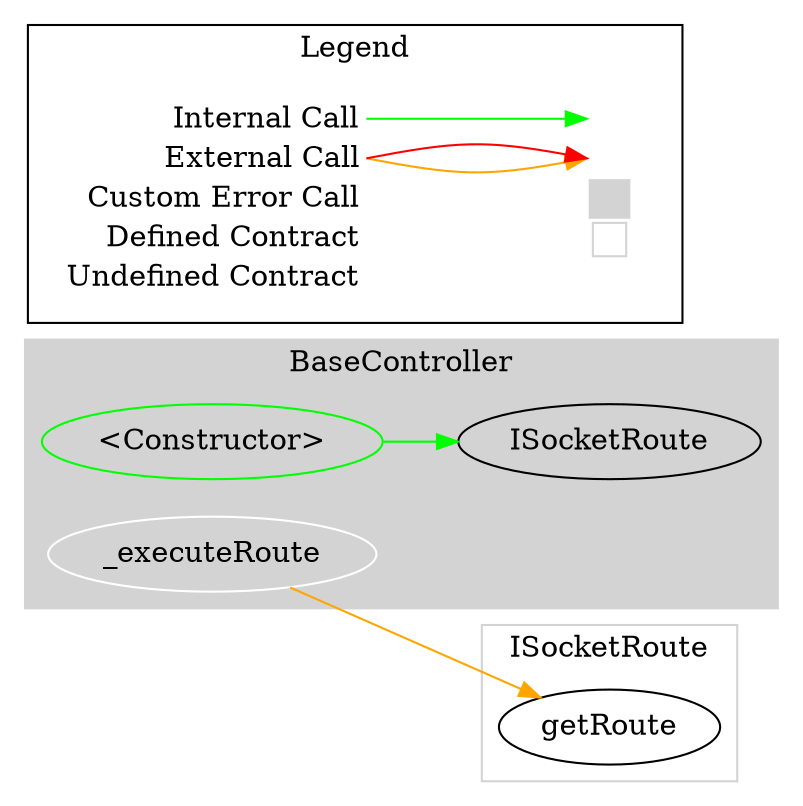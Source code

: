 digraph G {
  graph [ ratio = "auto", page = "100", compound =true ];
subgraph "clusterBaseController" {
  graph [ label = "BaseController", color = "lightgray", style = "filled", bgcolor = "lightgray" ];
  "BaseController.<Constructor>" [ label = "<Constructor>", color = "green" ];
  "BaseController._executeRoute" [ label = "_executeRoute", color = "white" ];
  "BaseController.ISocketRoute" [ label = "ISocketRoute" ];
}

subgraph "clusterISocketRoute" {
  graph [ label = "ISocketRoute", color = "lightgray" ];
  "ISocketRoute.getRoute" [ label = "getRoute" ];
}

  "BaseController.<Constructor>";
  "BaseController.ISocketRoute";
  "BaseController._executeRoute";
  "ISocketRoute.getRoute";
  "BaseController.<Constructor>" -> "BaseController.ISocketRoute" [ color = "green" ];
  "BaseController._executeRoute" -> "ISocketRoute.getRoute" [ color = "orange" ];


rankdir=LR
node [shape=plaintext]
subgraph cluster_01 { 
label = "Legend";
key [label=<<table border="0" cellpadding="2" cellspacing="0" cellborder="0">
  <tr><td align="right" port="i1">Internal Call</td></tr>
  <tr><td align="right" port="i2">External Call</td></tr>
  <tr><td align="right" port="i2">Custom Error Call</td></tr>
  <tr><td align="right" port="i3">Defined Contract</td></tr>
  <tr><td align="right" port="i4">Undefined Contract</td></tr>
  </table>>]
key2 [label=<<table border="0" cellpadding="2" cellspacing="0" cellborder="0">
  <tr><td port="i1">&nbsp;&nbsp;&nbsp;</td></tr>
  <tr><td port="i2">&nbsp;&nbsp;&nbsp;</td></tr>
  <tr><td port="i3" bgcolor="lightgray">&nbsp;&nbsp;&nbsp;</td></tr>
  <tr><td port="i4">
    <table border="1" cellborder="0" cellspacing="0" cellpadding="7" color="lightgray">
      <tr>
       <td></td>
      </tr>
     </table>
  </td></tr>
  </table>>]
key:i1:e -> key2:i1:w [color="green"]
key:i2:e -> key2:i2:w [color="orange"]
key:i2:e -> key2:i2:w [color="red"]
}
}

